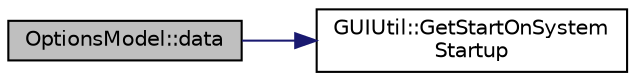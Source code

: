digraph "OptionsModel::data"
{
  edge [fontname="Helvetica",fontsize="10",labelfontname="Helvetica",labelfontsize="10"];
  node [fontname="Helvetica",fontsize="10",shape=record];
  rankdir="LR";
  Node13 [label="OptionsModel::data",height=0.2,width=0.4,color="black", fillcolor="grey75", style="filled", fontcolor="black"];
  Node13 -> Node14 [color="midnightblue",fontsize="10",style="solid",fontname="Helvetica"];
  Node14 [label="GUIUtil::GetStartOnSystem\lStartup",height=0.2,width=0.4,color="black", fillcolor="white", style="filled",URL="$d1/d87/namespace_g_u_i_util.html#adca0cdbc1de324bc53c891bdcafa6513"];
}
